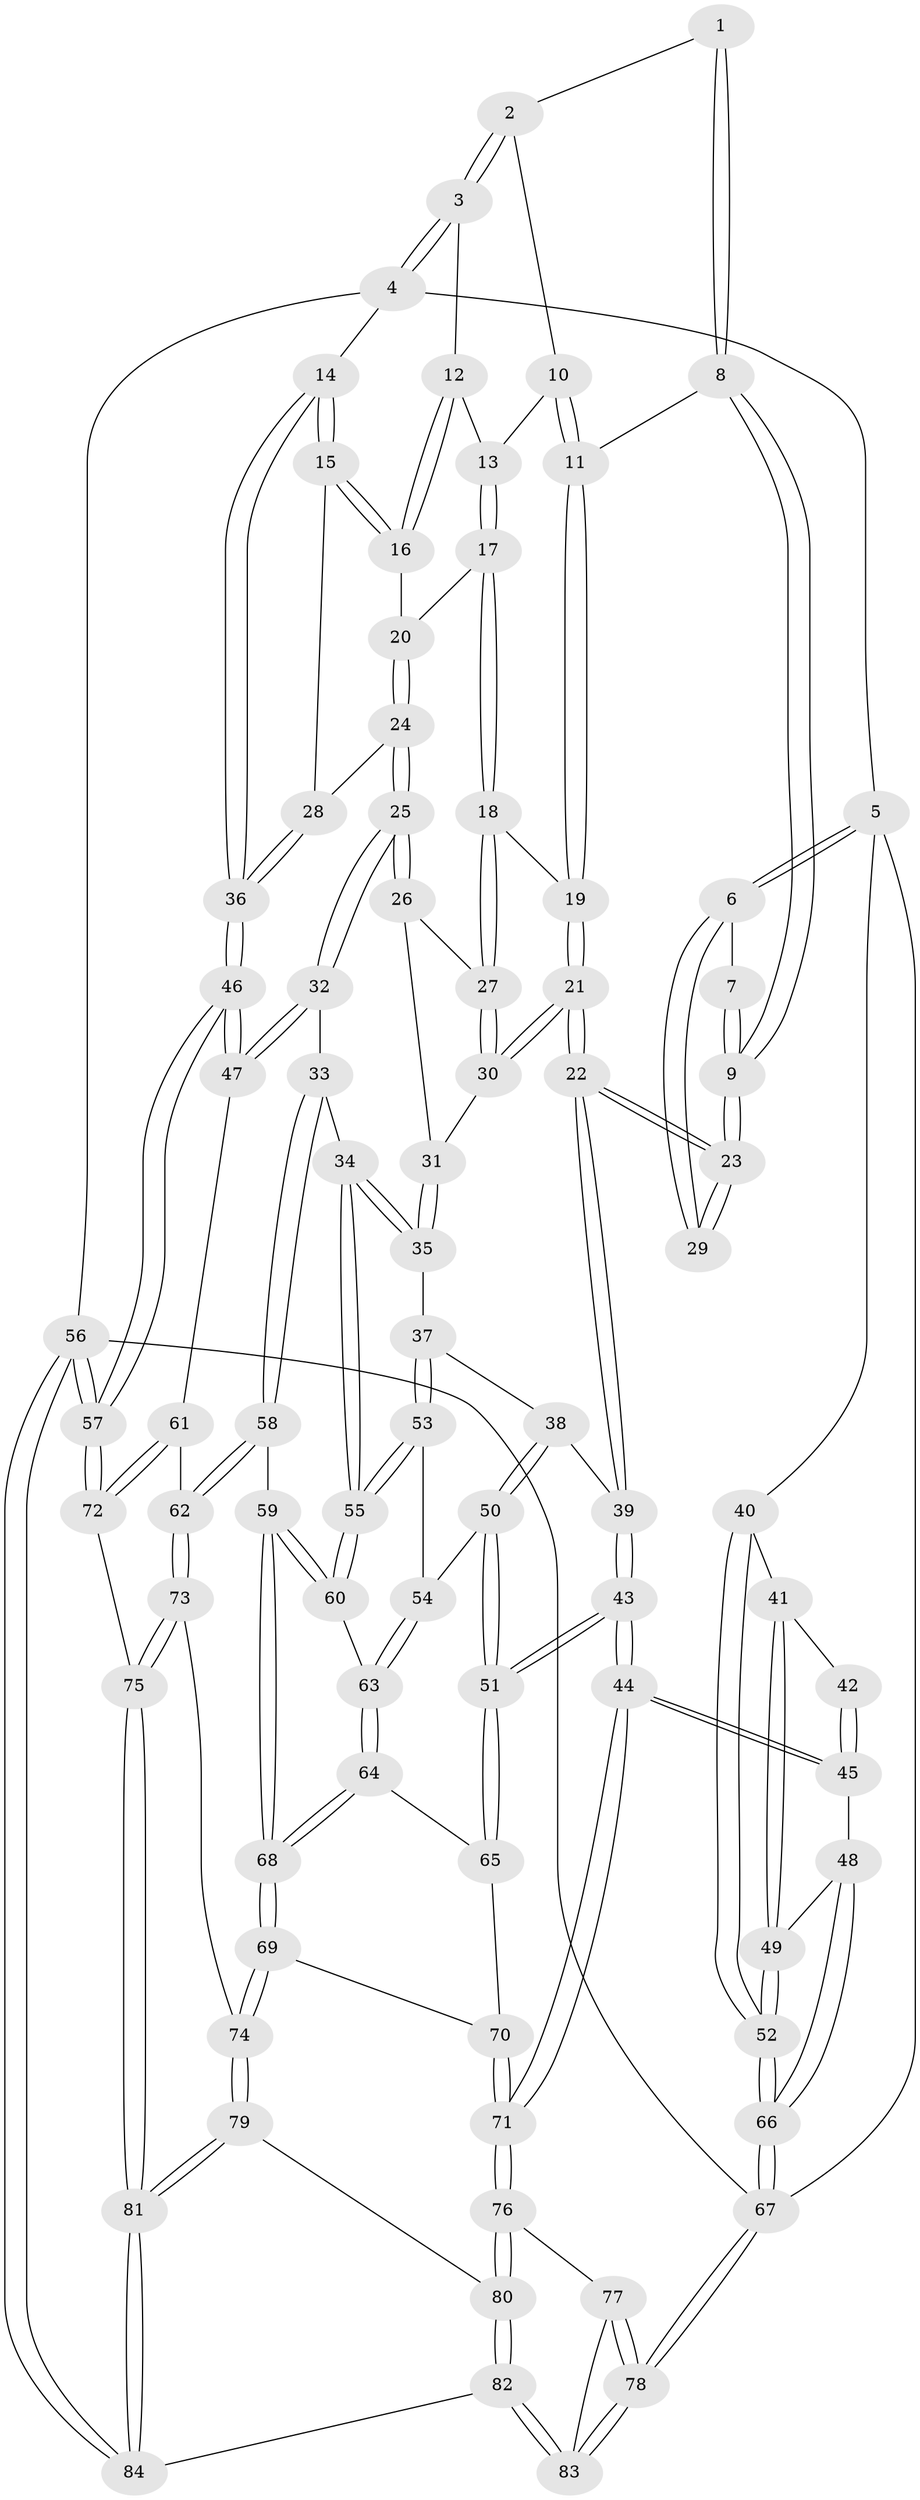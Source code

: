 // coarse degree distribution, {3: 0.18, 5: 0.28, 4: 0.32, 1: 0.02, 2: 0.02, 9: 0.02, 6: 0.14, 7: 0.02}
// Generated by graph-tools (version 1.1) at 2025/05/03/04/25 22:05:58]
// undirected, 84 vertices, 207 edges
graph export_dot {
graph [start="1"]
  node [color=gray90,style=filled];
  1 [pos="+0.4820560987763338+0"];
  2 [pos="+0.7598251301610639+0"];
  3 [pos="+1+0"];
  4 [pos="+1+0"];
  5 [pos="+0+0"];
  6 [pos="+0+0"];
  7 [pos="+0.30044924079626445+0"];
  8 [pos="+0.5119520435777126+0.09577829177645084"];
  9 [pos="+0.3958616256265532+0.20740862782383476"];
  10 [pos="+0.7312121483461801+0.0057274576565875"];
  11 [pos="+0.6418303894463366+0.13506446803758798"];
  12 [pos="+0.9335248475094112+0.036086418578599545"];
  13 [pos="+0.7999114733604167+0.1036160337570393"];
  14 [pos="+1+0.23743176687715586"];
  15 [pos="+0.9550095093090499+0.2235260327292845"];
  16 [pos="+0.8758530959392223+0.17648559423605295"];
  17 [pos="+0.8403232872427202+0.17786338556686523"];
  18 [pos="+0.7311352330786238+0.21998324853191853"];
  19 [pos="+0.6505069268158246+0.16750149917677024"];
  20 [pos="+0.8409292131267143+0.1780568352549673"];
  21 [pos="+0.5346731287359905+0.3445824166157361"];
  22 [pos="+0.4026580416691158+0.35327144738956084"];
  23 [pos="+0.35113695877531925+0.2931877132593703"];
  24 [pos="+0.8218412381515621+0.38538928426064095"];
  25 [pos="+0.8150356095132646+0.38821314123704015"];
  26 [pos="+0.7585449349555987+0.33920042946842915"];
  27 [pos="+0.7324079071606917+0.25975067310685734"];
  28 [pos="+0.8518098274321534+0.38199280593589735"];
  29 [pos="+0.3213307638281936+0.28609339159817987"];
  30 [pos="+0.5438263166514328+0.3485667706580263"];
  31 [pos="+0.56315242642702+0.3601643614567229"];
  32 [pos="+0.7566211324750942+0.5086734458621331"];
  33 [pos="+0.7537544718502137+0.5105622363854223"];
  34 [pos="+0.7240862081361539+0.5080831471122087"];
  35 [pos="+0.6731299088204531+0.4912647790596353"];
  36 [pos="+1+0.5043554285687062"];
  37 [pos="+0.6104924838551408+0.5304173734481481"];
  38 [pos="+0.5432498087731357+0.5154786129267732"];
  39 [pos="+0.4024022350031213+0.3585191557947839"];
  40 [pos="+0+0.3007561342743616"];
  41 [pos="+0.06364962460464385+0.3609623025774097"];
  42 [pos="+0.1446834536637397+0.35185978266796925"];
  43 [pos="+0.3357556194777435+0.6622582004487083"];
  44 [pos="+0.3302581287562735+0.6704788055984027"];
  45 [pos="+0.2457401867475827+0.655273360091726"];
  46 [pos="+1+0.5872121694338964"];
  47 [pos="+0.9942901040009655+0.6005776712200903"];
  48 [pos="+0.1987855726467221+0.6560794126040471"];
  49 [pos="+0.11430967779634514+0.6137595251833871"];
  50 [pos="+0.5240997447534711+0.6026154147719144"];
  51 [pos="+0.43941555443029384+0.6387439753875508"];
  52 [pos="+0+0.6342156056283719"];
  53 [pos="+0.5931279069102037+0.5645535954592543"];
  54 [pos="+0.5429560260971087+0.6012574558281338"];
  55 [pos="+0.6325338440248102+0.6236326600925732"];
  56 [pos="+1+1"];
  57 [pos="+1+0.8440561696387152"];
  58 [pos="+0.7576345425825488+0.6700109758520123"];
  59 [pos="+0.7306796910113491+0.6775314601576122"];
  60 [pos="+0.6304868021560037+0.6332615002208974"];
  61 [pos="+0.8605420310896574+0.6789159567335037"];
  62 [pos="+0.7852751424323597+0.695236845921238"];
  63 [pos="+0.6104615917643315+0.6478021082512256"];
  64 [pos="+0.6054459331164371+0.6670911918337865"];
  65 [pos="+0.5732914864579249+0.6776913495942904"];
  66 [pos="+0+1"];
  67 [pos="+0+1"];
  68 [pos="+0.6405349647165192+0.7444818453961062"];
  69 [pos="+0.6209049420825006+0.7916485315097131"];
  70 [pos="+0.5649851996220808+0.7062536744238709"];
  71 [pos="+0.35115731351841384+0.7377604101437448"];
  72 [pos="+0.9360900316423323+0.8412748107850685"];
  73 [pos="+0.7958964972447354+0.8314065030289662"];
  74 [pos="+0.6109211904290368+0.8338433737780775"];
  75 [pos="+0.8258886450690383+0.8601194550234174"];
  76 [pos="+0.3594906043505858+0.7721110568352932"];
  77 [pos="+0.320471826792035+0.8208338484189031"];
  78 [pos="+0+1"];
  79 [pos="+0.5837093309879392+0.8566808287840949"];
  80 [pos="+0.505465232174828+0.8847592017439073"];
  81 [pos="+0.783108754912284+1"];
  82 [pos="+0.5008752338289402+1"];
  83 [pos="+0.38502148941772496+1"];
  84 [pos="+0.8027366512559341+1"];
  1 -- 2;
  1 -- 8;
  1 -- 8;
  2 -- 3;
  2 -- 3;
  2 -- 10;
  3 -- 4;
  3 -- 4;
  3 -- 12;
  4 -- 5;
  4 -- 14;
  4 -- 56;
  5 -- 6;
  5 -- 6;
  5 -- 40;
  5 -- 67;
  6 -- 7;
  6 -- 29;
  6 -- 29;
  7 -- 9;
  7 -- 9;
  8 -- 9;
  8 -- 9;
  8 -- 11;
  9 -- 23;
  9 -- 23;
  10 -- 11;
  10 -- 11;
  10 -- 13;
  11 -- 19;
  11 -- 19;
  12 -- 13;
  12 -- 16;
  12 -- 16;
  13 -- 17;
  13 -- 17;
  14 -- 15;
  14 -- 15;
  14 -- 36;
  14 -- 36;
  15 -- 16;
  15 -- 16;
  15 -- 28;
  16 -- 20;
  17 -- 18;
  17 -- 18;
  17 -- 20;
  18 -- 19;
  18 -- 27;
  18 -- 27;
  19 -- 21;
  19 -- 21;
  20 -- 24;
  20 -- 24;
  21 -- 22;
  21 -- 22;
  21 -- 30;
  21 -- 30;
  22 -- 23;
  22 -- 23;
  22 -- 39;
  22 -- 39;
  23 -- 29;
  23 -- 29;
  24 -- 25;
  24 -- 25;
  24 -- 28;
  25 -- 26;
  25 -- 26;
  25 -- 32;
  25 -- 32;
  26 -- 27;
  26 -- 31;
  27 -- 30;
  27 -- 30;
  28 -- 36;
  28 -- 36;
  30 -- 31;
  31 -- 35;
  31 -- 35;
  32 -- 33;
  32 -- 47;
  32 -- 47;
  33 -- 34;
  33 -- 58;
  33 -- 58;
  34 -- 35;
  34 -- 35;
  34 -- 55;
  34 -- 55;
  35 -- 37;
  36 -- 46;
  36 -- 46;
  37 -- 38;
  37 -- 53;
  37 -- 53;
  38 -- 39;
  38 -- 50;
  38 -- 50;
  39 -- 43;
  39 -- 43;
  40 -- 41;
  40 -- 52;
  40 -- 52;
  41 -- 42;
  41 -- 49;
  41 -- 49;
  42 -- 45;
  42 -- 45;
  43 -- 44;
  43 -- 44;
  43 -- 51;
  43 -- 51;
  44 -- 45;
  44 -- 45;
  44 -- 71;
  44 -- 71;
  45 -- 48;
  46 -- 47;
  46 -- 47;
  46 -- 57;
  46 -- 57;
  47 -- 61;
  48 -- 49;
  48 -- 66;
  48 -- 66;
  49 -- 52;
  49 -- 52;
  50 -- 51;
  50 -- 51;
  50 -- 54;
  51 -- 65;
  51 -- 65;
  52 -- 66;
  52 -- 66;
  53 -- 54;
  53 -- 55;
  53 -- 55;
  54 -- 63;
  54 -- 63;
  55 -- 60;
  55 -- 60;
  56 -- 57;
  56 -- 57;
  56 -- 84;
  56 -- 84;
  56 -- 67;
  57 -- 72;
  57 -- 72;
  58 -- 59;
  58 -- 62;
  58 -- 62;
  59 -- 60;
  59 -- 60;
  59 -- 68;
  59 -- 68;
  60 -- 63;
  61 -- 62;
  61 -- 72;
  61 -- 72;
  62 -- 73;
  62 -- 73;
  63 -- 64;
  63 -- 64;
  64 -- 65;
  64 -- 68;
  64 -- 68;
  65 -- 70;
  66 -- 67;
  66 -- 67;
  67 -- 78;
  67 -- 78;
  68 -- 69;
  68 -- 69;
  69 -- 70;
  69 -- 74;
  69 -- 74;
  70 -- 71;
  70 -- 71;
  71 -- 76;
  71 -- 76;
  72 -- 75;
  73 -- 74;
  73 -- 75;
  73 -- 75;
  74 -- 79;
  74 -- 79;
  75 -- 81;
  75 -- 81;
  76 -- 77;
  76 -- 80;
  76 -- 80;
  77 -- 78;
  77 -- 78;
  77 -- 83;
  78 -- 83;
  78 -- 83;
  79 -- 80;
  79 -- 81;
  79 -- 81;
  80 -- 82;
  80 -- 82;
  81 -- 84;
  81 -- 84;
  82 -- 83;
  82 -- 83;
  82 -- 84;
}
